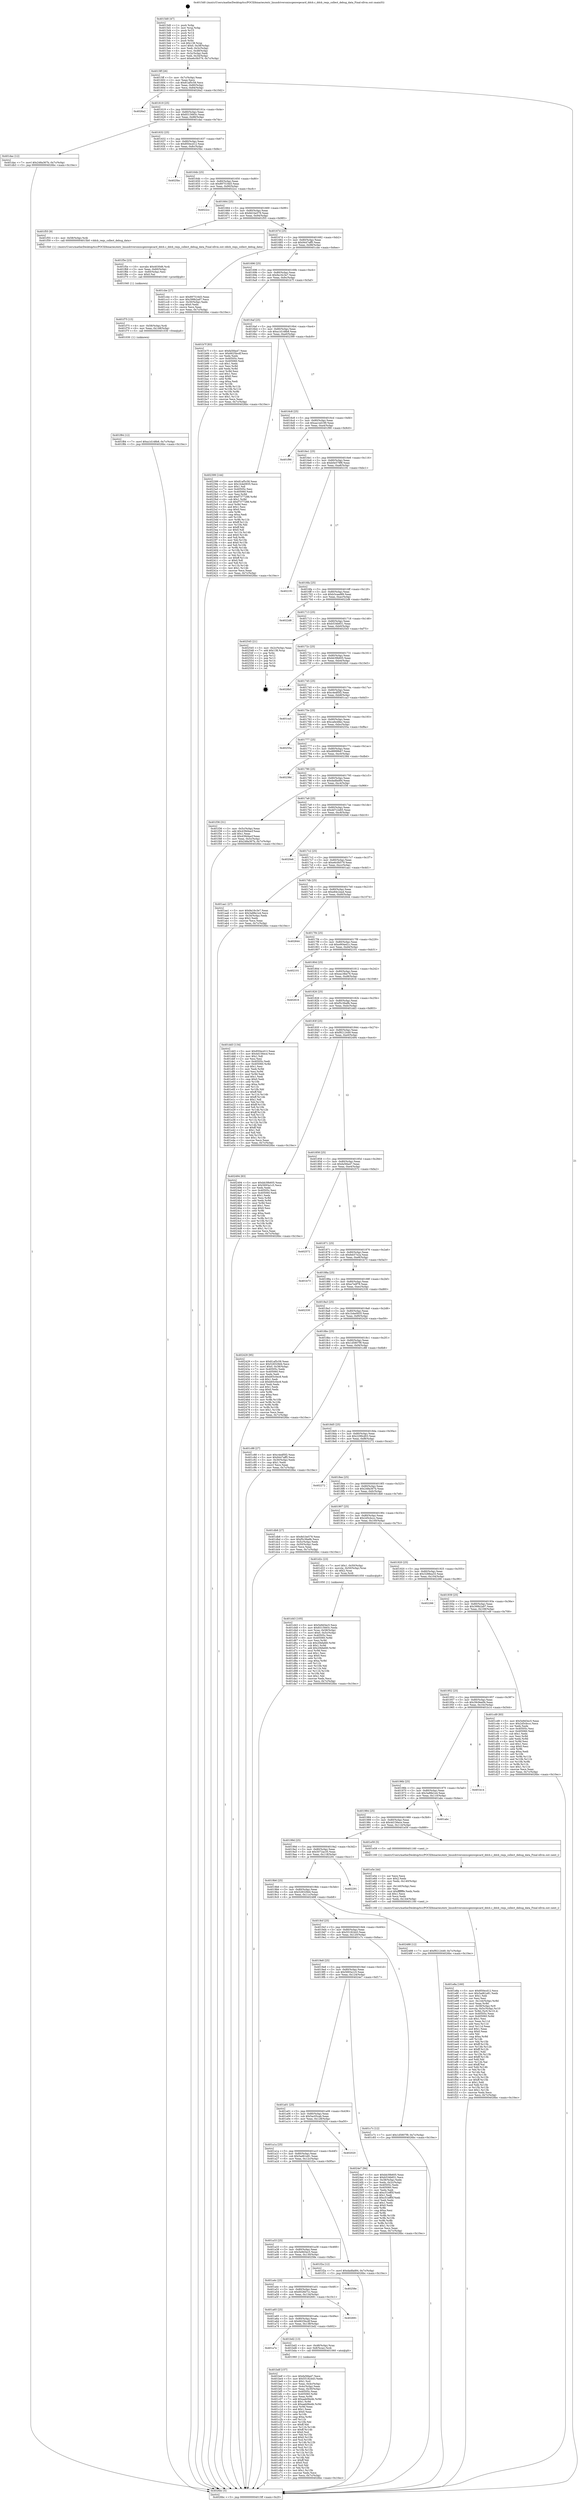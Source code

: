 digraph "0x4015d0" {
  label = "0x4015d0 (/mnt/c/Users/mathe/Desktop/tcc/POCII/binaries/extr_linuxdriversmiscgenwqecard_ddcb.c_ddcb_requ_collect_debug_data_Final-ollvm.out::main(0))"
  labelloc = "t"
  node[shape=record]

  Entry [label="",width=0.3,height=0.3,shape=circle,fillcolor=black,style=filled]
  "0x4015ff" [label="{
     0x4015ff [26]\l
     | [instrs]\l
     &nbsp;&nbsp;0x4015ff \<+3\>: mov -0x7c(%rbp),%eax\l
     &nbsp;&nbsp;0x401602 \<+2\>: mov %eax,%ecx\l
     &nbsp;&nbsp;0x401604 \<+6\>: sub $0x81af5c58,%ecx\l
     &nbsp;&nbsp;0x40160a \<+3\>: mov %eax,-0x80(%rbp)\l
     &nbsp;&nbsp;0x40160d \<+6\>: mov %ecx,-0x84(%rbp)\l
     &nbsp;&nbsp;0x401613 \<+6\>: je 00000000004026a2 \<main+0x10d2\>\l
  }"]
  "0x4026a2" [label="{
     0x4026a2\l
  }", style=dashed]
  "0x401619" [label="{
     0x401619 [25]\l
     | [instrs]\l
     &nbsp;&nbsp;0x401619 \<+5\>: jmp 000000000040161e \<main+0x4e\>\l
     &nbsp;&nbsp;0x40161e \<+3\>: mov -0x80(%rbp),%eax\l
     &nbsp;&nbsp;0x401621 \<+5\>: sub $0x8315665c,%eax\l
     &nbsp;&nbsp;0x401626 \<+6\>: mov %eax,-0x88(%rbp)\l
     &nbsp;&nbsp;0x40162c \<+6\>: je 0000000000401dac \<main+0x7dc\>\l
  }"]
  Exit [label="",width=0.3,height=0.3,shape=circle,fillcolor=black,style=filled,peripheries=2]
  "0x401dac" [label="{
     0x401dac [12]\l
     | [instrs]\l
     &nbsp;&nbsp;0x401dac \<+7\>: movl $0x248a367b,-0x7c(%rbp)\l
     &nbsp;&nbsp;0x401db3 \<+5\>: jmp 00000000004026bc \<main+0x10ec\>\l
  }"]
  "0x401632" [label="{
     0x401632 [25]\l
     | [instrs]\l
     &nbsp;&nbsp;0x401632 \<+5\>: jmp 0000000000401637 \<main+0x67\>\l
     &nbsp;&nbsp;0x401637 \<+3\>: mov -0x80(%rbp),%eax\l
     &nbsp;&nbsp;0x40163a \<+5\>: sub $0x850ecd12,%eax\l
     &nbsp;&nbsp;0x40163f \<+6\>: mov %eax,-0x8c(%rbp)\l
     &nbsp;&nbsp;0x401645 \<+6\>: je 00000000004025bc \<main+0xfec\>\l
  }"]
  "0x401f84" [label="{
     0x401f84 [12]\l
     | [instrs]\l
     &nbsp;&nbsp;0x401f84 \<+7\>: movl $0xa1d148b8,-0x7c(%rbp)\l
     &nbsp;&nbsp;0x401f8b \<+5\>: jmp 00000000004026bc \<main+0x10ec\>\l
  }"]
  "0x4025bc" [label="{
     0x4025bc\l
  }", style=dashed]
  "0x40164b" [label="{
     0x40164b [25]\l
     | [instrs]\l
     &nbsp;&nbsp;0x40164b \<+5\>: jmp 0000000000401650 \<main+0x80\>\l
     &nbsp;&nbsp;0x401650 \<+3\>: mov -0x80(%rbp),%eax\l
     &nbsp;&nbsp;0x401653 \<+5\>: sub $0x897516d3,%eax\l
     &nbsp;&nbsp;0x401658 \<+6\>: mov %eax,-0x90(%rbp)\l
     &nbsp;&nbsp;0x40165e \<+6\>: je 00000000004022cc \<main+0xcfc\>\l
  }"]
  "0x401f75" [label="{
     0x401f75 [15]\l
     | [instrs]\l
     &nbsp;&nbsp;0x401f75 \<+4\>: mov -0x58(%rbp),%rdi\l
     &nbsp;&nbsp;0x401f79 \<+6\>: mov %eax,-0x148(%rbp)\l
     &nbsp;&nbsp;0x401f7f \<+5\>: call 0000000000401030 \<free@plt\>\l
     | [calls]\l
     &nbsp;&nbsp;0x401030 \{1\} (unknown)\l
  }"]
  "0x4022cc" [label="{
     0x4022cc\l
  }", style=dashed]
  "0x401664" [label="{
     0x401664 [25]\l
     | [instrs]\l
     &nbsp;&nbsp;0x401664 \<+5\>: jmp 0000000000401669 \<main+0x99\>\l
     &nbsp;&nbsp;0x401669 \<+3\>: mov -0x80(%rbp),%eax\l
     &nbsp;&nbsp;0x40166c \<+5\>: sub $0x8d1be578,%eax\l
     &nbsp;&nbsp;0x401671 \<+6\>: mov %eax,-0x94(%rbp)\l
     &nbsp;&nbsp;0x401677 \<+6\>: je 0000000000401f55 \<main+0x985\>\l
  }"]
  "0x401f5e" [label="{
     0x401f5e [23]\l
     | [instrs]\l
     &nbsp;&nbsp;0x401f5e \<+10\>: movabs $0x4030d6,%rdi\l
     &nbsp;&nbsp;0x401f68 \<+3\>: mov %eax,-0x60(%rbp)\l
     &nbsp;&nbsp;0x401f6b \<+3\>: mov -0x60(%rbp),%esi\l
     &nbsp;&nbsp;0x401f6e \<+2\>: mov $0x0,%al\l
     &nbsp;&nbsp;0x401f70 \<+5\>: call 0000000000401040 \<printf@plt\>\l
     | [calls]\l
     &nbsp;&nbsp;0x401040 \{1\} (unknown)\l
  }"]
  "0x401f55" [label="{
     0x401f55 [9]\l
     | [instrs]\l
     &nbsp;&nbsp;0x401f55 \<+4\>: mov -0x58(%rbp),%rdi\l
     &nbsp;&nbsp;0x401f59 \<+5\>: call 00000000004015b0 \<ddcb_requ_collect_debug_data\>\l
     | [calls]\l
     &nbsp;&nbsp;0x4015b0 \{1\} (/mnt/c/Users/mathe/Desktop/tcc/POCII/binaries/extr_linuxdriversmiscgenwqecard_ddcb.c_ddcb_requ_collect_debug_data_Final-ollvm.out::ddcb_requ_collect_debug_data)\l
  }"]
  "0x40167d" [label="{
     0x40167d [25]\l
     | [instrs]\l
     &nbsp;&nbsp;0x40167d \<+5\>: jmp 0000000000401682 \<main+0xb2\>\l
     &nbsp;&nbsp;0x401682 \<+3\>: mov -0x80(%rbp),%eax\l
     &nbsp;&nbsp;0x401685 \<+5\>: sub $0x9447aff5,%eax\l
     &nbsp;&nbsp;0x40168a \<+6\>: mov %eax,-0x98(%rbp)\l
     &nbsp;&nbsp;0x401690 \<+6\>: je 0000000000401cbe \<main+0x6ee\>\l
  }"]
  "0x401e8a" [label="{
     0x401e8a [160]\l
     | [instrs]\l
     &nbsp;&nbsp;0x401e8a \<+5\>: mov $0x850ecd12,%ecx\l
     &nbsp;&nbsp;0x401e8f \<+5\>: mov $0x5ad61e81,%edx\l
     &nbsp;&nbsp;0x401e94 \<+3\>: mov $0x1,%dil\l
     &nbsp;&nbsp;0x401e97 \<+2\>: xor %esi,%esi\l
     &nbsp;&nbsp;0x401e99 \<+7\>: mov -0x144(%rbp),%r8d\l
     &nbsp;&nbsp;0x401ea0 \<+4\>: imul %eax,%r8d\l
     &nbsp;&nbsp;0x401ea4 \<+4\>: mov -0x58(%rbp),%r9\l
     &nbsp;&nbsp;0x401ea8 \<+4\>: movslq -0x5c(%rbp),%r10\l
     &nbsp;&nbsp;0x401eac \<+4\>: mov %r8d,(%r9,%r10,4)\l
     &nbsp;&nbsp;0x401eb0 \<+7\>: mov 0x40505c,%eax\l
     &nbsp;&nbsp;0x401eb7 \<+8\>: mov 0x405060,%r8d\l
     &nbsp;&nbsp;0x401ebf \<+3\>: sub $0x1,%esi\l
     &nbsp;&nbsp;0x401ec2 \<+3\>: mov %eax,%r11d\l
     &nbsp;&nbsp;0x401ec5 \<+3\>: add %esi,%r11d\l
     &nbsp;&nbsp;0x401ec8 \<+4\>: imul %r11d,%eax\l
     &nbsp;&nbsp;0x401ecc \<+3\>: and $0x1,%eax\l
     &nbsp;&nbsp;0x401ecf \<+3\>: cmp $0x0,%eax\l
     &nbsp;&nbsp;0x401ed2 \<+3\>: sete %bl\l
     &nbsp;&nbsp;0x401ed5 \<+4\>: cmp $0xa,%r8d\l
     &nbsp;&nbsp;0x401ed9 \<+4\>: setl %r14b\l
     &nbsp;&nbsp;0x401edd \<+3\>: mov %bl,%r15b\l
     &nbsp;&nbsp;0x401ee0 \<+4\>: xor $0xff,%r15b\l
     &nbsp;&nbsp;0x401ee4 \<+3\>: mov %r14b,%r12b\l
     &nbsp;&nbsp;0x401ee7 \<+4\>: xor $0xff,%r12b\l
     &nbsp;&nbsp;0x401eeb \<+4\>: xor $0x1,%dil\l
     &nbsp;&nbsp;0x401eef \<+3\>: mov %r15b,%r13b\l
     &nbsp;&nbsp;0x401ef2 \<+4\>: and $0xff,%r13b\l
     &nbsp;&nbsp;0x401ef6 \<+3\>: and %dil,%bl\l
     &nbsp;&nbsp;0x401ef9 \<+3\>: mov %r12b,%al\l
     &nbsp;&nbsp;0x401efc \<+2\>: and $0xff,%al\l
     &nbsp;&nbsp;0x401efe \<+3\>: and %dil,%r14b\l
     &nbsp;&nbsp;0x401f01 \<+3\>: or %bl,%r13b\l
     &nbsp;&nbsp;0x401f04 \<+3\>: or %r14b,%al\l
     &nbsp;&nbsp;0x401f07 \<+3\>: xor %al,%r13b\l
     &nbsp;&nbsp;0x401f0a \<+3\>: or %r12b,%r15b\l
     &nbsp;&nbsp;0x401f0d \<+4\>: xor $0xff,%r15b\l
     &nbsp;&nbsp;0x401f11 \<+4\>: or $0x1,%dil\l
     &nbsp;&nbsp;0x401f15 \<+3\>: and %dil,%r15b\l
     &nbsp;&nbsp;0x401f18 \<+3\>: or %r15b,%r13b\l
     &nbsp;&nbsp;0x401f1b \<+4\>: test $0x1,%r13b\l
     &nbsp;&nbsp;0x401f1f \<+3\>: cmovne %edx,%ecx\l
     &nbsp;&nbsp;0x401f22 \<+3\>: mov %ecx,-0x7c(%rbp)\l
     &nbsp;&nbsp;0x401f25 \<+5\>: jmp 00000000004026bc \<main+0x10ec\>\l
  }"]
  "0x401cbe" [label="{
     0x401cbe [27]\l
     | [instrs]\l
     &nbsp;&nbsp;0x401cbe \<+5\>: mov $0x897516d3,%eax\l
     &nbsp;&nbsp;0x401cc3 \<+5\>: mov $0x399b2a97,%ecx\l
     &nbsp;&nbsp;0x401cc8 \<+3\>: mov -0x30(%rbp),%edx\l
     &nbsp;&nbsp;0x401ccb \<+3\>: cmp $0x0,%edx\l
     &nbsp;&nbsp;0x401cce \<+3\>: cmove %ecx,%eax\l
     &nbsp;&nbsp;0x401cd1 \<+3\>: mov %eax,-0x7c(%rbp)\l
     &nbsp;&nbsp;0x401cd4 \<+5\>: jmp 00000000004026bc \<main+0x10ec\>\l
  }"]
  "0x401696" [label="{
     0x401696 [25]\l
     | [instrs]\l
     &nbsp;&nbsp;0x401696 \<+5\>: jmp 000000000040169b \<main+0xcb\>\l
     &nbsp;&nbsp;0x40169b \<+3\>: mov -0x80(%rbp),%eax\l
     &nbsp;&nbsp;0x40169e \<+5\>: sub $0x9a16c3e7,%eax\l
     &nbsp;&nbsp;0x4016a3 \<+6\>: mov %eax,-0x9c(%rbp)\l
     &nbsp;&nbsp;0x4016a9 \<+6\>: je 0000000000401b7f \<main+0x5af\>\l
  }"]
  "0x401e5e" [label="{
     0x401e5e [44]\l
     | [instrs]\l
     &nbsp;&nbsp;0x401e5e \<+2\>: xor %ecx,%ecx\l
     &nbsp;&nbsp;0x401e60 \<+5\>: mov $0x2,%edx\l
     &nbsp;&nbsp;0x401e65 \<+6\>: mov %edx,-0x140(%rbp)\l
     &nbsp;&nbsp;0x401e6b \<+1\>: cltd\l
     &nbsp;&nbsp;0x401e6c \<+6\>: mov -0x140(%rbp),%esi\l
     &nbsp;&nbsp;0x401e72 \<+2\>: idiv %esi\l
     &nbsp;&nbsp;0x401e74 \<+6\>: imul $0xfffffffe,%edx,%edx\l
     &nbsp;&nbsp;0x401e7a \<+3\>: sub $0x1,%ecx\l
     &nbsp;&nbsp;0x401e7d \<+2\>: sub %ecx,%edx\l
     &nbsp;&nbsp;0x401e7f \<+6\>: mov %edx,-0x144(%rbp)\l
     &nbsp;&nbsp;0x401e85 \<+5\>: call 0000000000401160 \<next_i\>\l
     | [calls]\l
     &nbsp;&nbsp;0x401160 \{1\} (/mnt/c/Users/mathe/Desktop/tcc/POCII/binaries/extr_linuxdriversmiscgenwqecard_ddcb.c_ddcb_requ_collect_debug_data_Final-ollvm.out::next_i)\l
  }"]
  "0x401b7f" [label="{
     0x401b7f [83]\l
     | [instrs]\l
     &nbsp;&nbsp;0x401b7f \<+5\>: mov $0xfa5fda47,%eax\l
     &nbsp;&nbsp;0x401b84 \<+5\>: mov $0x6625bcdf,%ecx\l
     &nbsp;&nbsp;0x401b89 \<+2\>: xor %edx,%edx\l
     &nbsp;&nbsp;0x401b8b \<+7\>: mov 0x40505c,%esi\l
     &nbsp;&nbsp;0x401b92 \<+7\>: mov 0x405060,%edi\l
     &nbsp;&nbsp;0x401b99 \<+3\>: sub $0x1,%edx\l
     &nbsp;&nbsp;0x401b9c \<+3\>: mov %esi,%r8d\l
     &nbsp;&nbsp;0x401b9f \<+3\>: add %edx,%r8d\l
     &nbsp;&nbsp;0x401ba2 \<+4\>: imul %r8d,%esi\l
     &nbsp;&nbsp;0x401ba6 \<+3\>: and $0x1,%esi\l
     &nbsp;&nbsp;0x401ba9 \<+3\>: cmp $0x0,%esi\l
     &nbsp;&nbsp;0x401bac \<+4\>: sete %r9b\l
     &nbsp;&nbsp;0x401bb0 \<+3\>: cmp $0xa,%edi\l
     &nbsp;&nbsp;0x401bb3 \<+4\>: setl %r10b\l
     &nbsp;&nbsp;0x401bb7 \<+3\>: mov %r9b,%r11b\l
     &nbsp;&nbsp;0x401bba \<+3\>: and %r10b,%r11b\l
     &nbsp;&nbsp;0x401bbd \<+3\>: xor %r10b,%r9b\l
     &nbsp;&nbsp;0x401bc0 \<+3\>: or %r9b,%r11b\l
     &nbsp;&nbsp;0x401bc3 \<+4\>: test $0x1,%r11b\l
     &nbsp;&nbsp;0x401bc7 \<+3\>: cmovne %ecx,%eax\l
     &nbsp;&nbsp;0x401bca \<+3\>: mov %eax,-0x7c(%rbp)\l
     &nbsp;&nbsp;0x401bcd \<+5\>: jmp 00000000004026bc \<main+0x10ec\>\l
  }"]
  "0x4016af" [label="{
     0x4016af [25]\l
     | [instrs]\l
     &nbsp;&nbsp;0x4016af \<+5\>: jmp 00000000004016b4 \<main+0xe4\>\l
     &nbsp;&nbsp;0x4016b4 \<+3\>: mov -0x80(%rbp),%eax\l
     &nbsp;&nbsp;0x4016b7 \<+5\>: sub $0xa1d148b8,%eax\l
     &nbsp;&nbsp;0x4016bc \<+6\>: mov %eax,-0xa0(%rbp)\l
     &nbsp;&nbsp;0x4016c2 \<+6\>: je 0000000000402399 \<main+0xdc9\>\l
  }"]
  "0x401d43" [label="{
     0x401d43 [105]\l
     | [instrs]\l
     &nbsp;&nbsp;0x401d43 \<+5\>: mov $0x5e9d3ec5,%ecx\l
     &nbsp;&nbsp;0x401d48 \<+5\>: mov $0x8315665c,%edx\l
     &nbsp;&nbsp;0x401d4d \<+4\>: mov %rax,-0x58(%rbp)\l
     &nbsp;&nbsp;0x401d51 \<+7\>: movl $0x0,-0x5c(%rbp)\l
     &nbsp;&nbsp;0x401d58 \<+7\>: mov 0x40505c,%esi\l
     &nbsp;&nbsp;0x401d5f \<+8\>: mov 0x405060,%r8d\l
     &nbsp;&nbsp;0x401d67 \<+3\>: mov %esi,%r9d\l
     &nbsp;&nbsp;0x401d6a \<+7\>: sub $0x20bfafd0,%r9d\l
     &nbsp;&nbsp;0x401d71 \<+4\>: sub $0x1,%r9d\l
     &nbsp;&nbsp;0x401d75 \<+7\>: add $0x20bfafd0,%r9d\l
     &nbsp;&nbsp;0x401d7c \<+4\>: imul %r9d,%esi\l
     &nbsp;&nbsp;0x401d80 \<+3\>: and $0x1,%esi\l
     &nbsp;&nbsp;0x401d83 \<+3\>: cmp $0x0,%esi\l
     &nbsp;&nbsp;0x401d86 \<+4\>: sete %r10b\l
     &nbsp;&nbsp;0x401d8a \<+4\>: cmp $0xa,%r8d\l
     &nbsp;&nbsp;0x401d8e \<+4\>: setl %r11b\l
     &nbsp;&nbsp;0x401d92 \<+3\>: mov %r10b,%bl\l
     &nbsp;&nbsp;0x401d95 \<+3\>: and %r11b,%bl\l
     &nbsp;&nbsp;0x401d98 \<+3\>: xor %r11b,%r10b\l
     &nbsp;&nbsp;0x401d9b \<+3\>: or %r10b,%bl\l
     &nbsp;&nbsp;0x401d9e \<+3\>: test $0x1,%bl\l
     &nbsp;&nbsp;0x401da1 \<+3\>: cmovne %edx,%ecx\l
     &nbsp;&nbsp;0x401da4 \<+3\>: mov %ecx,-0x7c(%rbp)\l
     &nbsp;&nbsp;0x401da7 \<+5\>: jmp 00000000004026bc \<main+0x10ec\>\l
  }"]
  "0x402399" [label="{
     0x402399 [144]\l
     | [instrs]\l
     &nbsp;&nbsp;0x402399 \<+5\>: mov $0x81af5c58,%eax\l
     &nbsp;&nbsp;0x40239e \<+5\>: mov $0x1b4e0935,%ecx\l
     &nbsp;&nbsp;0x4023a3 \<+2\>: mov $0x1,%dl\l
     &nbsp;&nbsp;0x4023a5 \<+7\>: mov 0x40505c,%esi\l
     &nbsp;&nbsp;0x4023ac \<+7\>: mov 0x405060,%edi\l
     &nbsp;&nbsp;0x4023b3 \<+3\>: mov %esi,%r8d\l
     &nbsp;&nbsp;0x4023b6 \<+7\>: add $0xf7377288,%r8d\l
     &nbsp;&nbsp;0x4023bd \<+4\>: sub $0x1,%r8d\l
     &nbsp;&nbsp;0x4023c1 \<+7\>: sub $0xf7377288,%r8d\l
     &nbsp;&nbsp;0x4023c8 \<+4\>: imul %r8d,%esi\l
     &nbsp;&nbsp;0x4023cc \<+3\>: and $0x1,%esi\l
     &nbsp;&nbsp;0x4023cf \<+3\>: cmp $0x0,%esi\l
     &nbsp;&nbsp;0x4023d2 \<+4\>: sete %r9b\l
     &nbsp;&nbsp;0x4023d6 \<+3\>: cmp $0xa,%edi\l
     &nbsp;&nbsp;0x4023d9 \<+4\>: setl %r10b\l
     &nbsp;&nbsp;0x4023dd \<+3\>: mov %r9b,%r11b\l
     &nbsp;&nbsp;0x4023e0 \<+4\>: xor $0xff,%r11b\l
     &nbsp;&nbsp;0x4023e4 \<+3\>: mov %r10b,%bl\l
     &nbsp;&nbsp;0x4023e7 \<+3\>: xor $0xff,%bl\l
     &nbsp;&nbsp;0x4023ea \<+3\>: xor $0x0,%dl\l
     &nbsp;&nbsp;0x4023ed \<+3\>: mov %r11b,%r14b\l
     &nbsp;&nbsp;0x4023f0 \<+4\>: and $0x0,%r14b\l
     &nbsp;&nbsp;0x4023f4 \<+3\>: and %dl,%r9b\l
     &nbsp;&nbsp;0x4023f7 \<+3\>: mov %bl,%r15b\l
     &nbsp;&nbsp;0x4023fa \<+4\>: and $0x0,%r15b\l
     &nbsp;&nbsp;0x4023fe \<+3\>: and %dl,%r10b\l
     &nbsp;&nbsp;0x402401 \<+3\>: or %r9b,%r14b\l
     &nbsp;&nbsp;0x402404 \<+3\>: or %r10b,%r15b\l
     &nbsp;&nbsp;0x402407 \<+3\>: xor %r15b,%r14b\l
     &nbsp;&nbsp;0x40240a \<+3\>: or %bl,%r11b\l
     &nbsp;&nbsp;0x40240d \<+4\>: xor $0xff,%r11b\l
     &nbsp;&nbsp;0x402411 \<+3\>: or $0x0,%dl\l
     &nbsp;&nbsp;0x402414 \<+3\>: and %dl,%r11b\l
     &nbsp;&nbsp;0x402417 \<+3\>: or %r11b,%r14b\l
     &nbsp;&nbsp;0x40241a \<+4\>: test $0x1,%r14b\l
     &nbsp;&nbsp;0x40241e \<+3\>: cmovne %ecx,%eax\l
     &nbsp;&nbsp;0x402421 \<+3\>: mov %eax,-0x7c(%rbp)\l
     &nbsp;&nbsp;0x402424 \<+5\>: jmp 00000000004026bc \<main+0x10ec\>\l
  }"]
  "0x4016c8" [label="{
     0x4016c8 [25]\l
     | [instrs]\l
     &nbsp;&nbsp;0x4016c8 \<+5\>: jmp 00000000004016cd \<main+0xfd\>\l
     &nbsp;&nbsp;0x4016cd \<+3\>: mov -0x80(%rbp),%eax\l
     &nbsp;&nbsp;0x4016d0 \<+5\>: sub $0xaa1ed199,%eax\l
     &nbsp;&nbsp;0x4016d5 \<+6\>: mov %eax,-0xa4(%rbp)\l
     &nbsp;&nbsp;0x4016db \<+6\>: je 0000000000401f90 \<main+0x9c0\>\l
  }"]
  "0x401bdf" [label="{
     0x401bdf [157]\l
     | [instrs]\l
     &nbsp;&nbsp;0x401bdf \<+5\>: mov $0xfa5fda47,%ecx\l
     &nbsp;&nbsp;0x401be4 \<+5\>: mov $0x55182443,%edx\l
     &nbsp;&nbsp;0x401be9 \<+3\>: mov $0x1,%sil\l
     &nbsp;&nbsp;0x401bec \<+3\>: mov %eax,-0x4c(%rbp)\l
     &nbsp;&nbsp;0x401bef \<+3\>: mov -0x4c(%rbp),%eax\l
     &nbsp;&nbsp;0x401bf2 \<+3\>: mov %eax,-0x30(%rbp)\l
     &nbsp;&nbsp;0x401bf5 \<+7\>: mov 0x40505c,%eax\l
     &nbsp;&nbsp;0x401bfc \<+8\>: mov 0x405060,%r8d\l
     &nbsp;&nbsp;0x401c04 \<+3\>: mov %eax,%r9d\l
     &nbsp;&nbsp;0x401c07 \<+7\>: add $0xaab06e4b,%r9d\l
     &nbsp;&nbsp;0x401c0e \<+4\>: sub $0x1,%r9d\l
     &nbsp;&nbsp;0x401c12 \<+7\>: sub $0xaab06e4b,%r9d\l
     &nbsp;&nbsp;0x401c19 \<+4\>: imul %r9d,%eax\l
     &nbsp;&nbsp;0x401c1d \<+3\>: and $0x1,%eax\l
     &nbsp;&nbsp;0x401c20 \<+3\>: cmp $0x0,%eax\l
     &nbsp;&nbsp;0x401c23 \<+4\>: sete %r10b\l
     &nbsp;&nbsp;0x401c27 \<+4\>: cmp $0xa,%r8d\l
     &nbsp;&nbsp;0x401c2b \<+4\>: setl %r11b\l
     &nbsp;&nbsp;0x401c2f \<+3\>: mov %r10b,%bl\l
     &nbsp;&nbsp;0x401c32 \<+3\>: xor $0xff,%bl\l
     &nbsp;&nbsp;0x401c35 \<+3\>: mov %r11b,%r14b\l
     &nbsp;&nbsp;0x401c38 \<+4\>: xor $0xff,%r14b\l
     &nbsp;&nbsp;0x401c3c \<+4\>: xor $0x0,%sil\l
     &nbsp;&nbsp;0x401c40 \<+3\>: mov %bl,%r15b\l
     &nbsp;&nbsp;0x401c43 \<+4\>: and $0x0,%r15b\l
     &nbsp;&nbsp;0x401c47 \<+3\>: and %sil,%r10b\l
     &nbsp;&nbsp;0x401c4a \<+3\>: mov %r14b,%r12b\l
     &nbsp;&nbsp;0x401c4d \<+4\>: and $0x0,%r12b\l
     &nbsp;&nbsp;0x401c51 \<+3\>: and %sil,%r11b\l
     &nbsp;&nbsp;0x401c54 \<+3\>: or %r10b,%r15b\l
     &nbsp;&nbsp;0x401c57 \<+3\>: or %r11b,%r12b\l
     &nbsp;&nbsp;0x401c5a \<+3\>: xor %r12b,%r15b\l
     &nbsp;&nbsp;0x401c5d \<+3\>: or %r14b,%bl\l
     &nbsp;&nbsp;0x401c60 \<+3\>: xor $0xff,%bl\l
     &nbsp;&nbsp;0x401c63 \<+4\>: or $0x0,%sil\l
     &nbsp;&nbsp;0x401c67 \<+3\>: and %sil,%bl\l
     &nbsp;&nbsp;0x401c6a \<+3\>: or %bl,%r15b\l
     &nbsp;&nbsp;0x401c6d \<+4\>: test $0x1,%r15b\l
     &nbsp;&nbsp;0x401c71 \<+3\>: cmovne %edx,%ecx\l
     &nbsp;&nbsp;0x401c74 \<+3\>: mov %ecx,-0x7c(%rbp)\l
     &nbsp;&nbsp;0x401c77 \<+5\>: jmp 00000000004026bc \<main+0x10ec\>\l
  }"]
  "0x401f90" [label="{
     0x401f90\l
  }", style=dashed]
  "0x4016e1" [label="{
     0x4016e1 [25]\l
     | [instrs]\l
     &nbsp;&nbsp;0x4016e1 \<+5\>: jmp 00000000004016e6 \<main+0x116\>\l
     &nbsp;&nbsp;0x4016e6 \<+3\>: mov -0x80(%rbp),%eax\l
     &nbsp;&nbsp;0x4016e9 \<+5\>: sub $0xb0e579f8,%eax\l
     &nbsp;&nbsp;0x4016ee \<+6\>: mov %eax,-0xa8(%rbp)\l
     &nbsp;&nbsp;0x4016f4 \<+6\>: je 0000000000402191 \<main+0xbc1\>\l
  }"]
  "0x401a7e" [label="{
     0x401a7e\l
  }", style=dashed]
  "0x402191" [label="{
     0x402191\l
  }", style=dashed]
  "0x4016fa" [label="{
     0x4016fa [25]\l
     | [instrs]\l
     &nbsp;&nbsp;0x4016fa \<+5\>: jmp 00000000004016ff \<main+0x12f\>\l
     &nbsp;&nbsp;0x4016ff \<+3\>: mov -0x80(%rbp),%eax\l
     &nbsp;&nbsp;0x401702 \<+5\>: sub $0xb3caad89,%eax\l
     &nbsp;&nbsp;0x401707 \<+6\>: mov %eax,-0xac(%rbp)\l
     &nbsp;&nbsp;0x40170d \<+6\>: je 00000000004022d8 \<main+0xd08\>\l
  }"]
  "0x401bd2" [label="{
     0x401bd2 [13]\l
     | [instrs]\l
     &nbsp;&nbsp;0x401bd2 \<+4\>: mov -0x48(%rbp),%rax\l
     &nbsp;&nbsp;0x401bd6 \<+4\>: mov 0x8(%rax),%rdi\l
     &nbsp;&nbsp;0x401bda \<+5\>: call 0000000000401060 \<atoi@plt\>\l
     | [calls]\l
     &nbsp;&nbsp;0x401060 \{1\} (unknown)\l
  }"]
  "0x4022d8" [label="{
     0x4022d8\l
  }", style=dashed]
  "0x401713" [label="{
     0x401713 [25]\l
     | [instrs]\l
     &nbsp;&nbsp;0x401713 \<+5\>: jmp 0000000000401718 \<main+0x148\>\l
     &nbsp;&nbsp;0x401718 \<+3\>: mov -0x80(%rbp),%eax\l
     &nbsp;&nbsp;0x40171b \<+5\>: sub $0xb534b651,%eax\l
     &nbsp;&nbsp;0x401720 \<+6\>: mov %eax,-0xb0(%rbp)\l
     &nbsp;&nbsp;0x401726 \<+6\>: je 0000000000402545 \<main+0xf75\>\l
  }"]
  "0x401a65" [label="{
     0x401a65 [25]\l
     | [instrs]\l
     &nbsp;&nbsp;0x401a65 \<+5\>: jmp 0000000000401a6a \<main+0x49a\>\l
     &nbsp;&nbsp;0x401a6a \<+3\>: mov -0x80(%rbp),%eax\l
     &nbsp;&nbsp;0x401a6d \<+5\>: sub $0x6625bcdf,%eax\l
     &nbsp;&nbsp;0x401a72 \<+6\>: mov %eax,-0x138(%rbp)\l
     &nbsp;&nbsp;0x401a78 \<+6\>: je 0000000000401bd2 \<main+0x602\>\l
  }"]
  "0x402545" [label="{
     0x402545 [21]\l
     | [instrs]\l
     &nbsp;&nbsp;0x402545 \<+3\>: mov -0x2c(%rbp),%eax\l
     &nbsp;&nbsp;0x402548 \<+7\>: add $0x138,%rsp\l
     &nbsp;&nbsp;0x40254f \<+1\>: pop %rbx\l
     &nbsp;&nbsp;0x402550 \<+2\>: pop %r12\l
     &nbsp;&nbsp;0x402552 \<+2\>: pop %r13\l
     &nbsp;&nbsp;0x402554 \<+2\>: pop %r14\l
     &nbsp;&nbsp;0x402556 \<+2\>: pop %r15\l
     &nbsp;&nbsp;0x402558 \<+1\>: pop %rbp\l
     &nbsp;&nbsp;0x402559 \<+1\>: ret\l
  }"]
  "0x40172c" [label="{
     0x40172c [25]\l
     | [instrs]\l
     &nbsp;&nbsp;0x40172c \<+5\>: jmp 0000000000401731 \<main+0x161\>\l
     &nbsp;&nbsp;0x401731 \<+3\>: mov -0x80(%rbp),%eax\l
     &nbsp;&nbsp;0x401734 \<+5\>: sub $0xbb39b605,%eax\l
     &nbsp;&nbsp;0x401739 \<+6\>: mov %eax,-0xb4(%rbp)\l
     &nbsp;&nbsp;0x40173f \<+6\>: je 00000000004026b5 \<main+0x10e5\>\l
  }"]
  "0x402691" [label="{
     0x402691\l
  }", style=dashed]
  "0x4026b5" [label="{
     0x4026b5\l
  }", style=dashed]
  "0x401745" [label="{
     0x401745 [25]\l
     | [instrs]\l
     &nbsp;&nbsp;0x401745 \<+5\>: jmp 000000000040174a \<main+0x17a\>\l
     &nbsp;&nbsp;0x40174a \<+3\>: mov -0x80(%rbp),%eax\l
     &nbsp;&nbsp;0x40174d \<+5\>: sub $0xc4edf5f2,%eax\l
     &nbsp;&nbsp;0x401752 \<+6\>: mov %eax,-0xb8(%rbp)\l
     &nbsp;&nbsp;0x401758 \<+6\>: je 0000000000401ca3 \<main+0x6d3\>\l
  }"]
  "0x401a4c" [label="{
     0x401a4c [25]\l
     | [instrs]\l
     &nbsp;&nbsp;0x401a4c \<+5\>: jmp 0000000000401a51 \<main+0x481\>\l
     &nbsp;&nbsp;0x401a51 \<+3\>: mov -0x80(%rbp),%eax\l
     &nbsp;&nbsp;0x401a54 \<+5\>: sub $0x6028d7cc,%eax\l
     &nbsp;&nbsp;0x401a59 \<+6\>: mov %eax,-0x134(%rbp)\l
     &nbsp;&nbsp;0x401a5f \<+6\>: je 0000000000402691 \<main+0x10c1\>\l
  }"]
  "0x401ca3" [label="{
     0x401ca3\l
  }", style=dashed]
  "0x40175e" [label="{
     0x40175e [25]\l
     | [instrs]\l
     &nbsp;&nbsp;0x40175e \<+5\>: jmp 0000000000401763 \<main+0x193\>\l
     &nbsp;&nbsp;0x401763 \<+3\>: mov -0x80(%rbp),%eax\l
     &nbsp;&nbsp;0x401766 \<+5\>: sub $0xca6e48ec,%eax\l
     &nbsp;&nbsp;0x40176b \<+6\>: mov %eax,-0xbc(%rbp)\l
     &nbsp;&nbsp;0x401771 \<+6\>: je 000000000040255a \<main+0xf8a\>\l
  }"]
  "0x40258e" [label="{
     0x40258e\l
  }", style=dashed]
  "0x40255a" [label="{
     0x40255a\l
  }", style=dashed]
  "0x401777" [label="{
     0x401777 [25]\l
     | [instrs]\l
     &nbsp;&nbsp;0x401777 \<+5\>: jmp 000000000040177c \<main+0x1ac\>\l
     &nbsp;&nbsp;0x40177c \<+3\>: mov -0x80(%rbp),%eax\l
     &nbsp;&nbsp;0x40177f \<+5\>: sub $0xd8999b67,%eax\l
     &nbsp;&nbsp;0x401784 \<+6\>: mov %eax,-0xc0(%rbp)\l
     &nbsp;&nbsp;0x40178a \<+6\>: je 000000000040238d \<main+0xdbd\>\l
  }"]
  "0x401a33" [label="{
     0x401a33 [25]\l
     | [instrs]\l
     &nbsp;&nbsp;0x401a33 \<+5\>: jmp 0000000000401a38 \<main+0x468\>\l
     &nbsp;&nbsp;0x401a38 \<+3\>: mov -0x80(%rbp),%eax\l
     &nbsp;&nbsp;0x401a3b \<+5\>: sub $0x5e9d3ec5,%eax\l
     &nbsp;&nbsp;0x401a40 \<+6\>: mov %eax,-0x130(%rbp)\l
     &nbsp;&nbsp;0x401a46 \<+6\>: je 000000000040258e \<main+0xfbe\>\l
  }"]
  "0x40238d" [label="{
     0x40238d\l
  }", style=dashed]
  "0x401790" [label="{
     0x401790 [25]\l
     | [instrs]\l
     &nbsp;&nbsp;0x401790 \<+5\>: jmp 0000000000401795 \<main+0x1c5\>\l
     &nbsp;&nbsp;0x401795 \<+3\>: mov -0x80(%rbp),%eax\l
     &nbsp;&nbsp;0x401798 \<+5\>: sub $0xdadfad84,%eax\l
     &nbsp;&nbsp;0x40179d \<+6\>: mov %eax,-0xc4(%rbp)\l
     &nbsp;&nbsp;0x4017a3 \<+6\>: je 0000000000401f36 \<main+0x966\>\l
  }"]
  "0x401f2a" [label="{
     0x401f2a [12]\l
     | [instrs]\l
     &nbsp;&nbsp;0x401f2a \<+7\>: movl $0xdadfad84,-0x7c(%rbp)\l
     &nbsp;&nbsp;0x401f31 \<+5\>: jmp 00000000004026bc \<main+0x10ec\>\l
  }"]
  "0x401f36" [label="{
     0x401f36 [31]\l
     | [instrs]\l
     &nbsp;&nbsp;0x401f36 \<+3\>: mov -0x5c(%rbp),%eax\l
     &nbsp;&nbsp;0x401f39 \<+5\>: add $0x439d4acf,%eax\l
     &nbsp;&nbsp;0x401f3e \<+3\>: add $0x1,%eax\l
     &nbsp;&nbsp;0x401f41 \<+5\>: sub $0x439d4acf,%eax\l
     &nbsp;&nbsp;0x401f46 \<+3\>: mov %eax,-0x5c(%rbp)\l
     &nbsp;&nbsp;0x401f49 \<+7\>: movl $0x248a367b,-0x7c(%rbp)\l
     &nbsp;&nbsp;0x401f50 \<+5\>: jmp 00000000004026bc \<main+0x10ec\>\l
  }"]
  "0x4017a9" [label="{
     0x4017a9 [25]\l
     | [instrs]\l
     &nbsp;&nbsp;0x4017a9 \<+5\>: jmp 00000000004017ae \<main+0x1de\>\l
     &nbsp;&nbsp;0x4017ae \<+3\>: mov -0x80(%rbp),%eax\l
     &nbsp;&nbsp;0x4017b1 \<+5\>: sub $0xdd7c2e65,%eax\l
     &nbsp;&nbsp;0x4017b6 \<+6\>: mov %eax,-0xc8(%rbp)\l
     &nbsp;&nbsp;0x4017bc \<+6\>: je 00000000004020e6 \<main+0xb16\>\l
  }"]
  "0x401a1a" [label="{
     0x401a1a [25]\l
     | [instrs]\l
     &nbsp;&nbsp;0x401a1a \<+5\>: jmp 0000000000401a1f \<main+0x44f\>\l
     &nbsp;&nbsp;0x401a1f \<+3\>: mov -0x80(%rbp),%eax\l
     &nbsp;&nbsp;0x401a22 \<+5\>: sub $0x5ad61e81,%eax\l
     &nbsp;&nbsp;0x401a27 \<+6\>: mov %eax,-0x12c(%rbp)\l
     &nbsp;&nbsp;0x401a2d \<+6\>: je 0000000000401f2a \<main+0x95a\>\l
  }"]
  "0x4020e6" [label="{
     0x4020e6\l
  }", style=dashed]
  "0x4017c2" [label="{
     0x4017c2 [25]\l
     | [instrs]\l
     &nbsp;&nbsp;0x4017c2 \<+5\>: jmp 00000000004017c7 \<main+0x1f7\>\l
     &nbsp;&nbsp;0x4017c7 \<+3\>: mov -0x80(%rbp),%eax\l
     &nbsp;&nbsp;0x4017ca \<+5\>: sub $0xe6c0b579,%eax\l
     &nbsp;&nbsp;0x4017cf \<+6\>: mov %eax,-0xcc(%rbp)\l
     &nbsp;&nbsp;0x4017d5 \<+6\>: je 0000000000401aa1 \<main+0x4d1\>\l
  }"]
  "0x402020" [label="{
     0x402020\l
  }", style=dashed]
  "0x401aa1" [label="{
     0x401aa1 [27]\l
     | [instrs]\l
     &nbsp;&nbsp;0x401aa1 \<+5\>: mov $0x9a16c3e7,%eax\l
     &nbsp;&nbsp;0x401aa6 \<+5\>: mov $0x3a88e1e4,%ecx\l
     &nbsp;&nbsp;0x401aab \<+3\>: mov -0x34(%rbp),%edx\l
     &nbsp;&nbsp;0x401aae \<+3\>: cmp $0x2,%edx\l
     &nbsp;&nbsp;0x401ab1 \<+3\>: cmovne %ecx,%eax\l
     &nbsp;&nbsp;0x401ab4 \<+3\>: mov %eax,-0x7c(%rbp)\l
     &nbsp;&nbsp;0x401ab7 \<+5\>: jmp 00000000004026bc \<main+0x10ec\>\l
  }"]
  "0x4017db" [label="{
     0x4017db [25]\l
     | [instrs]\l
     &nbsp;&nbsp;0x4017db \<+5\>: jmp 00000000004017e0 \<main+0x210\>\l
     &nbsp;&nbsp;0x4017e0 \<+3\>: mov -0x80(%rbp),%eax\l
     &nbsp;&nbsp;0x4017e3 \<+5\>: sub $0xe84c2ea4,%eax\l
     &nbsp;&nbsp;0x4017e8 \<+6\>: mov %eax,-0xd0(%rbp)\l
     &nbsp;&nbsp;0x4017ee \<+6\>: je 0000000000402644 \<main+0x1074\>\l
  }"]
  "0x4026bc" [label="{
     0x4026bc [5]\l
     | [instrs]\l
     &nbsp;&nbsp;0x4026bc \<+5\>: jmp 00000000004015ff \<main+0x2f\>\l
  }"]
  "0x4015d0" [label="{
     0x4015d0 [47]\l
     | [instrs]\l
     &nbsp;&nbsp;0x4015d0 \<+1\>: push %rbp\l
     &nbsp;&nbsp;0x4015d1 \<+3\>: mov %rsp,%rbp\l
     &nbsp;&nbsp;0x4015d4 \<+2\>: push %r15\l
     &nbsp;&nbsp;0x4015d6 \<+2\>: push %r14\l
     &nbsp;&nbsp;0x4015d8 \<+2\>: push %r13\l
     &nbsp;&nbsp;0x4015da \<+2\>: push %r12\l
     &nbsp;&nbsp;0x4015dc \<+1\>: push %rbx\l
     &nbsp;&nbsp;0x4015dd \<+7\>: sub $0x138,%rsp\l
     &nbsp;&nbsp;0x4015e4 \<+7\>: movl $0x0,-0x38(%rbp)\l
     &nbsp;&nbsp;0x4015eb \<+3\>: mov %edi,-0x3c(%rbp)\l
     &nbsp;&nbsp;0x4015ee \<+4\>: mov %rsi,-0x48(%rbp)\l
     &nbsp;&nbsp;0x4015f2 \<+3\>: mov -0x3c(%rbp),%edi\l
     &nbsp;&nbsp;0x4015f5 \<+3\>: mov %edi,-0x34(%rbp)\l
     &nbsp;&nbsp;0x4015f8 \<+7\>: movl $0xe6c0b579,-0x7c(%rbp)\l
  }"]
  "0x401a01" [label="{
     0x401a01 [25]\l
     | [instrs]\l
     &nbsp;&nbsp;0x401a01 \<+5\>: jmp 0000000000401a06 \<main+0x436\>\l
     &nbsp;&nbsp;0x401a06 \<+3\>: mov -0x80(%rbp),%eax\l
     &nbsp;&nbsp;0x401a09 \<+5\>: sub $0x5ac05cab,%eax\l
     &nbsp;&nbsp;0x401a0e \<+6\>: mov %eax,-0x128(%rbp)\l
     &nbsp;&nbsp;0x401a14 \<+6\>: je 0000000000402020 \<main+0xa50\>\l
  }"]
  "0x402644" [label="{
     0x402644\l
  }", style=dashed]
  "0x4017f4" [label="{
     0x4017f4 [25]\l
     | [instrs]\l
     &nbsp;&nbsp;0x4017f4 \<+5\>: jmp 00000000004017f9 \<main+0x229\>\l
     &nbsp;&nbsp;0x4017f9 \<+3\>: mov -0x80(%rbp),%eax\l
     &nbsp;&nbsp;0x4017fc \<+5\>: sub $0xe904ed1c,%eax\l
     &nbsp;&nbsp;0x401801 \<+6\>: mov %eax,-0xd4(%rbp)\l
     &nbsp;&nbsp;0x401807 \<+6\>: je 0000000000402101 \<main+0xb31\>\l
  }"]
  "0x4024e7" [label="{
     0x4024e7 [94]\l
     | [instrs]\l
     &nbsp;&nbsp;0x4024e7 \<+5\>: mov $0xbb39b605,%eax\l
     &nbsp;&nbsp;0x4024ec \<+5\>: mov $0xb534b651,%ecx\l
     &nbsp;&nbsp;0x4024f1 \<+3\>: mov -0x38(%rbp),%edx\l
     &nbsp;&nbsp;0x4024f4 \<+3\>: mov %edx,-0x2c(%rbp)\l
     &nbsp;&nbsp;0x4024f7 \<+7\>: mov 0x40505c,%edx\l
     &nbsp;&nbsp;0x4024fe \<+7\>: mov 0x405060,%esi\l
     &nbsp;&nbsp;0x402505 \<+2\>: mov %edx,%edi\l
     &nbsp;&nbsp;0x402507 \<+6\>: add $0xc51eff5f,%edi\l
     &nbsp;&nbsp;0x40250d \<+3\>: sub $0x1,%edi\l
     &nbsp;&nbsp;0x402510 \<+6\>: sub $0xc51eff5f,%edi\l
     &nbsp;&nbsp;0x402516 \<+3\>: imul %edi,%edx\l
     &nbsp;&nbsp;0x402519 \<+3\>: and $0x1,%edx\l
     &nbsp;&nbsp;0x40251c \<+3\>: cmp $0x0,%edx\l
     &nbsp;&nbsp;0x40251f \<+4\>: sete %r8b\l
     &nbsp;&nbsp;0x402523 \<+3\>: cmp $0xa,%esi\l
     &nbsp;&nbsp;0x402526 \<+4\>: setl %r9b\l
     &nbsp;&nbsp;0x40252a \<+3\>: mov %r8b,%r10b\l
     &nbsp;&nbsp;0x40252d \<+3\>: and %r9b,%r10b\l
     &nbsp;&nbsp;0x402530 \<+3\>: xor %r9b,%r8b\l
     &nbsp;&nbsp;0x402533 \<+3\>: or %r8b,%r10b\l
     &nbsp;&nbsp;0x402536 \<+4\>: test $0x1,%r10b\l
     &nbsp;&nbsp;0x40253a \<+3\>: cmovne %ecx,%eax\l
     &nbsp;&nbsp;0x40253d \<+3\>: mov %eax,-0x7c(%rbp)\l
     &nbsp;&nbsp;0x402540 \<+5\>: jmp 00000000004026bc \<main+0x10ec\>\l
  }"]
  "0x402101" [label="{
     0x402101\l
  }", style=dashed]
  "0x40180d" [label="{
     0x40180d [25]\l
     | [instrs]\l
     &nbsp;&nbsp;0x40180d \<+5\>: jmp 0000000000401812 \<main+0x242\>\l
     &nbsp;&nbsp;0x401812 \<+3\>: mov -0x80(%rbp),%eax\l
     &nbsp;&nbsp;0x401815 \<+5\>: sub $0xea18be76,%eax\l
     &nbsp;&nbsp;0x40181a \<+6\>: mov %eax,-0xd8(%rbp)\l
     &nbsp;&nbsp;0x401820 \<+6\>: je 0000000000402616 \<main+0x1046\>\l
  }"]
  "0x4019e8" [label="{
     0x4019e8 [25]\l
     | [instrs]\l
     &nbsp;&nbsp;0x4019e8 \<+5\>: jmp 00000000004019ed \<main+0x41d\>\l
     &nbsp;&nbsp;0x4019ed \<+3\>: mov -0x80(%rbp),%eax\l
     &nbsp;&nbsp;0x4019f0 \<+5\>: sub $0x5693a1c5,%eax\l
     &nbsp;&nbsp;0x4019f5 \<+6\>: mov %eax,-0x124(%rbp)\l
     &nbsp;&nbsp;0x4019fb \<+6\>: je 00000000004024e7 \<main+0xf17\>\l
  }"]
  "0x402616" [label="{
     0x402616\l
  }", style=dashed]
  "0x401826" [label="{
     0x401826 [25]\l
     | [instrs]\l
     &nbsp;&nbsp;0x401826 \<+5\>: jmp 000000000040182b \<main+0x25b\>\l
     &nbsp;&nbsp;0x40182b \<+3\>: mov -0x80(%rbp),%eax\l
     &nbsp;&nbsp;0x40182e \<+5\>: sub $0xf5c36a9b,%eax\l
     &nbsp;&nbsp;0x401833 \<+6\>: mov %eax,-0xdc(%rbp)\l
     &nbsp;&nbsp;0x401839 \<+6\>: je 0000000000401dd3 \<main+0x803\>\l
  }"]
  "0x401c7c" [label="{
     0x401c7c [12]\l
     | [instrs]\l
     &nbsp;&nbsp;0x401c7c \<+7\>: movl $0x1d5807f9,-0x7c(%rbp)\l
     &nbsp;&nbsp;0x401c83 \<+5\>: jmp 00000000004026bc \<main+0x10ec\>\l
  }"]
  "0x401dd3" [label="{
     0x401dd3 [134]\l
     | [instrs]\l
     &nbsp;&nbsp;0x401dd3 \<+5\>: mov $0x850ecd12,%eax\l
     &nbsp;&nbsp;0x401dd8 \<+5\>: mov $0x4d156ece,%ecx\l
     &nbsp;&nbsp;0x401ddd \<+2\>: mov $0x1,%dl\l
     &nbsp;&nbsp;0x401ddf \<+2\>: xor %esi,%esi\l
     &nbsp;&nbsp;0x401de1 \<+7\>: mov 0x40505c,%edi\l
     &nbsp;&nbsp;0x401de8 \<+8\>: mov 0x405060,%r8d\l
     &nbsp;&nbsp;0x401df0 \<+3\>: sub $0x1,%esi\l
     &nbsp;&nbsp;0x401df3 \<+3\>: mov %edi,%r9d\l
     &nbsp;&nbsp;0x401df6 \<+3\>: add %esi,%r9d\l
     &nbsp;&nbsp;0x401df9 \<+4\>: imul %r9d,%edi\l
     &nbsp;&nbsp;0x401dfd \<+3\>: and $0x1,%edi\l
     &nbsp;&nbsp;0x401e00 \<+3\>: cmp $0x0,%edi\l
     &nbsp;&nbsp;0x401e03 \<+4\>: sete %r10b\l
     &nbsp;&nbsp;0x401e07 \<+4\>: cmp $0xa,%r8d\l
     &nbsp;&nbsp;0x401e0b \<+4\>: setl %r11b\l
     &nbsp;&nbsp;0x401e0f \<+3\>: mov %r10b,%bl\l
     &nbsp;&nbsp;0x401e12 \<+3\>: xor $0xff,%bl\l
     &nbsp;&nbsp;0x401e15 \<+3\>: mov %r11b,%r14b\l
     &nbsp;&nbsp;0x401e18 \<+4\>: xor $0xff,%r14b\l
     &nbsp;&nbsp;0x401e1c \<+3\>: xor $0x1,%dl\l
     &nbsp;&nbsp;0x401e1f \<+3\>: mov %bl,%r15b\l
     &nbsp;&nbsp;0x401e22 \<+4\>: and $0xff,%r15b\l
     &nbsp;&nbsp;0x401e26 \<+3\>: and %dl,%r10b\l
     &nbsp;&nbsp;0x401e29 \<+3\>: mov %r14b,%r12b\l
     &nbsp;&nbsp;0x401e2c \<+4\>: and $0xff,%r12b\l
     &nbsp;&nbsp;0x401e30 \<+3\>: and %dl,%r11b\l
     &nbsp;&nbsp;0x401e33 \<+3\>: or %r10b,%r15b\l
     &nbsp;&nbsp;0x401e36 \<+3\>: or %r11b,%r12b\l
     &nbsp;&nbsp;0x401e39 \<+3\>: xor %r12b,%r15b\l
     &nbsp;&nbsp;0x401e3c \<+3\>: or %r14b,%bl\l
     &nbsp;&nbsp;0x401e3f \<+3\>: xor $0xff,%bl\l
     &nbsp;&nbsp;0x401e42 \<+3\>: or $0x1,%dl\l
     &nbsp;&nbsp;0x401e45 \<+2\>: and %dl,%bl\l
     &nbsp;&nbsp;0x401e47 \<+3\>: or %bl,%r15b\l
     &nbsp;&nbsp;0x401e4a \<+4\>: test $0x1,%r15b\l
     &nbsp;&nbsp;0x401e4e \<+3\>: cmovne %ecx,%eax\l
     &nbsp;&nbsp;0x401e51 \<+3\>: mov %eax,-0x7c(%rbp)\l
     &nbsp;&nbsp;0x401e54 \<+5\>: jmp 00000000004026bc \<main+0x10ec\>\l
  }"]
  "0x40183f" [label="{
     0x40183f [25]\l
     | [instrs]\l
     &nbsp;&nbsp;0x40183f \<+5\>: jmp 0000000000401844 \<main+0x274\>\l
     &nbsp;&nbsp;0x401844 \<+3\>: mov -0x80(%rbp),%eax\l
     &nbsp;&nbsp;0x401847 \<+5\>: sub $0xf9212449,%eax\l
     &nbsp;&nbsp;0x40184c \<+6\>: mov %eax,-0xe0(%rbp)\l
     &nbsp;&nbsp;0x401852 \<+6\>: je 0000000000402494 \<main+0xec4\>\l
  }"]
  "0x4019cf" [label="{
     0x4019cf [25]\l
     | [instrs]\l
     &nbsp;&nbsp;0x4019cf \<+5\>: jmp 00000000004019d4 \<main+0x404\>\l
     &nbsp;&nbsp;0x4019d4 \<+3\>: mov -0x80(%rbp),%eax\l
     &nbsp;&nbsp;0x4019d7 \<+5\>: sub $0x55182443,%eax\l
     &nbsp;&nbsp;0x4019dc \<+6\>: mov %eax,-0x120(%rbp)\l
     &nbsp;&nbsp;0x4019e2 \<+6\>: je 0000000000401c7c \<main+0x6ac\>\l
  }"]
  "0x402494" [label="{
     0x402494 [83]\l
     | [instrs]\l
     &nbsp;&nbsp;0x402494 \<+5\>: mov $0xbb39b605,%eax\l
     &nbsp;&nbsp;0x402499 \<+5\>: mov $0x5693a1c5,%ecx\l
     &nbsp;&nbsp;0x40249e \<+2\>: xor %edx,%edx\l
     &nbsp;&nbsp;0x4024a0 \<+7\>: mov 0x40505c,%esi\l
     &nbsp;&nbsp;0x4024a7 \<+7\>: mov 0x405060,%edi\l
     &nbsp;&nbsp;0x4024ae \<+3\>: sub $0x1,%edx\l
     &nbsp;&nbsp;0x4024b1 \<+3\>: mov %esi,%r8d\l
     &nbsp;&nbsp;0x4024b4 \<+3\>: add %edx,%r8d\l
     &nbsp;&nbsp;0x4024b7 \<+4\>: imul %r8d,%esi\l
     &nbsp;&nbsp;0x4024bb \<+3\>: and $0x1,%esi\l
     &nbsp;&nbsp;0x4024be \<+3\>: cmp $0x0,%esi\l
     &nbsp;&nbsp;0x4024c1 \<+4\>: sete %r9b\l
     &nbsp;&nbsp;0x4024c5 \<+3\>: cmp $0xa,%edi\l
     &nbsp;&nbsp;0x4024c8 \<+4\>: setl %r10b\l
     &nbsp;&nbsp;0x4024cc \<+3\>: mov %r9b,%r11b\l
     &nbsp;&nbsp;0x4024cf \<+3\>: and %r10b,%r11b\l
     &nbsp;&nbsp;0x4024d2 \<+3\>: xor %r10b,%r9b\l
     &nbsp;&nbsp;0x4024d5 \<+3\>: or %r9b,%r11b\l
     &nbsp;&nbsp;0x4024d8 \<+4\>: test $0x1,%r11b\l
     &nbsp;&nbsp;0x4024dc \<+3\>: cmovne %ecx,%eax\l
     &nbsp;&nbsp;0x4024df \<+3\>: mov %eax,-0x7c(%rbp)\l
     &nbsp;&nbsp;0x4024e2 \<+5\>: jmp 00000000004026bc \<main+0x10ec\>\l
  }"]
  "0x401858" [label="{
     0x401858 [25]\l
     | [instrs]\l
     &nbsp;&nbsp;0x401858 \<+5\>: jmp 000000000040185d \<main+0x28d\>\l
     &nbsp;&nbsp;0x40185d \<+3\>: mov -0x80(%rbp),%eax\l
     &nbsp;&nbsp;0x401860 \<+5\>: sub $0xfa5fda47,%eax\l
     &nbsp;&nbsp;0x401865 \<+6\>: mov %eax,-0xe4(%rbp)\l
     &nbsp;&nbsp;0x40186b \<+6\>: je 0000000000402572 \<main+0xfa2\>\l
  }"]
  "0x402488" [label="{
     0x402488 [12]\l
     | [instrs]\l
     &nbsp;&nbsp;0x402488 \<+7\>: movl $0xf9212449,-0x7c(%rbp)\l
     &nbsp;&nbsp;0x40248f \<+5\>: jmp 00000000004026bc \<main+0x10ec\>\l
  }"]
  "0x402572" [label="{
     0x402572\l
  }", style=dashed]
  "0x401871" [label="{
     0x401871 [25]\l
     | [instrs]\l
     &nbsp;&nbsp;0x401871 \<+5\>: jmp 0000000000401876 \<main+0x2a6\>\l
     &nbsp;&nbsp;0x401876 \<+3\>: mov -0x80(%rbp),%eax\l
     &nbsp;&nbsp;0x401879 \<+5\>: sub $0xfeb57e2a,%eax\l
     &nbsp;&nbsp;0x40187e \<+6\>: mov %eax,-0xe8(%rbp)\l
     &nbsp;&nbsp;0x401884 \<+6\>: je 0000000000401b73 \<main+0x5a3\>\l
  }"]
  "0x4019b6" [label="{
     0x4019b6 [25]\l
     | [instrs]\l
     &nbsp;&nbsp;0x4019b6 \<+5\>: jmp 00000000004019bb \<main+0x3eb\>\l
     &nbsp;&nbsp;0x4019bb \<+3\>: mov -0x80(%rbp),%eax\l
     &nbsp;&nbsp;0x4019be \<+5\>: sub $0x528329d4,%eax\l
     &nbsp;&nbsp;0x4019c3 \<+6\>: mov %eax,-0x11c(%rbp)\l
     &nbsp;&nbsp;0x4019c9 \<+6\>: je 0000000000402488 \<main+0xeb8\>\l
  }"]
  "0x401b73" [label="{
     0x401b73\l
  }", style=dashed]
  "0x40188a" [label="{
     0x40188a [25]\l
     | [instrs]\l
     &nbsp;&nbsp;0x40188a \<+5\>: jmp 000000000040188f \<main+0x2bf\>\l
     &nbsp;&nbsp;0x40188f \<+3\>: mov -0x80(%rbp),%eax\l
     &nbsp;&nbsp;0x401892 \<+5\>: sub $0xe7edf78,%eax\l
     &nbsp;&nbsp;0x401897 \<+6\>: mov %eax,-0xec(%rbp)\l
     &nbsp;&nbsp;0x40189d \<+6\>: je 0000000000402330 \<main+0xd60\>\l
  }"]
  "0x402291" [label="{
     0x402291\l
  }", style=dashed]
  "0x402330" [label="{
     0x402330\l
  }", style=dashed]
  "0x4018a3" [label="{
     0x4018a3 [25]\l
     | [instrs]\l
     &nbsp;&nbsp;0x4018a3 \<+5\>: jmp 00000000004018a8 \<main+0x2d8\>\l
     &nbsp;&nbsp;0x4018a8 \<+3\>: mov -0x80(%rbp),%eax\l
     &nbsp;&nbsp;0x4018ab \<+5\>: sub $0x1b4e0935,%eax\l
     &nbsp;&nbsp;0x4018b0 \<+6\>: mov %eax,-0xf0(%rbp)\l
     &nbsp;&nbsp;0x4018b6 \<+6\>: je 0000000000402429 \<main+0xe59\>\l
  }"]
  "0x40199d" [label="{
     0x40199d [25]\l
     | [instrs]\l
     &nbsp;&nbsp;0x40199d \<+5\>: jmp 00000000004019a2 \<main+0x3d2\>\l
     &nbsp;&nbsp;0x4019a2 \<+3\>: mov -0x80(%rbp),%eax\l
     &nbsp;&nbsp;0x4019a5 \<+5\>: sub $0x5072ac35,%eax\l
     &nbsp;&nbsp;0x4019aa \<+6\>: mov %eax,-0x118(%rbp)\l
     &nbsp;&nbsp;0x4019b0 \<+6\>: je 0000000000402291 \<main+0xcc1\>\l
  }"]
  "0x402429" [label="{
     0x402429 [95]\l
     | [instrs]\l
     &nbsp;&nbsp;0x402429 \<+5\>: mov $0x81af5c58,%eax\l
     &nbsp;&nbsp;0x40242e \<+5\>: mov $0x528329d4,%ecx\l
     &nbsp;&nbsp;0x402433 \<+7\>: movl $0x0,-0x38(%rbp)\l
     &nbsp;&nbsp;0x40243a \<+7\>: mov 0x40505c,%edx\l
     &nbsp;&nbsp;0x402441 \<+7\>: mov 0x405060,%esi\l
     &nbsp;&nbsp;0x402448 \<+2\>: mov %edx,%edi\l
     &nbsp;&nbsp;0x40244a \<+6\>: add $0xb65c0ec8,%edi\l
     &nbsp;&nbsp;0x402450 \<+3\>: sub $0x1,%edi\l
     &nbsp;&nbsp;0x402453 \<+6\>: sub $0xb65c0ec8,%edi\l
     &nbsp;&nbsp;0x402459 \<+3\>: imul %edi,%edx\l
     &nbsp;&nbsp;0x40245c \<+3\>: and $0x1,%edx\l
     &nbsp;&nbsp;0x40245f \<+3\>: cmp $0x0,%edx\l
     &nbsp;&nbsp;0x402462 \<+4\>: sete %r8b\l
     &nbsp;&nbsp;0x402466 \<+3\>: cmp $0xa,%esi\l
     &nbsp;&nbsp;0x402469 \<+4\>: setl %r9b\l
     &nbsp;&nbsp;0x40246d \<+3\>: mov %r8b,%r10b\l
     &nbsp;&nbsp;0x402470 \<+3\>: and %r9b,%r10b\l
     &nbsp;&nbsp;0x402473 \<+3\>: xor %r9b,%r8b\l
     &nbsp;&nbsp;0x402476 \<+3\>: or %r8b,%r10b\l
     &nbsp;&nbsp;0x402479 \<+4\>: test $0x1,%r10b\l
     &nbsp;&nbsp;0x40247d \<+3\>: cmovne %ecx,%eax\l
     &nbsp;&nbsp;0x402480 \<+3\>: mov %eax,-0x7c(%rbp)\l
     &nbsp;&nbsp;0x402483 \<+5\>: jmp 00000000004026bc \<main+0x10ec\>\l
  }"]
  "0x4018bc" [label="{
     0x4018bc [25]\l
     | [instrs]\l
     &nbsp;&nbsp;0x4018bc \<+5\>: jmp 00000000004018c1 \<main+0x2f1\>\l
     &nbsp;&nbsp;0x4018c1 \<+3\>: mov -0x80(%rbp),%eax\l
     &nbsp;&nbsp;0x4018c4 \<+5\>: sub $0x1d5807f9,%eax\l
     &nbsp;&nbsp;0x4018c9 \<+6\>: mov %eax,-0xf4(%rbp)\l
     &nbsp;&nbsp;0x4018cf \<+6\>: je 0000000000401c88 \<main+0x6b8\>\l
  }"]
  "0x401e59" [label="{
     0x401e59 [5]\l
     | [instrs]\l
     &nbsp;&nbsp;0x401e59 \<+5\>: call 0000000000401160 \<next_i\>\l
     | [calls]\l
     &nbsp;&nbsp;0x401160 \{1\} (/mnt/c/Users/mathe/Desktop/tcc/POCII/binaries/extr_linuxdriversmiscgenwqecard_ddcb.c_ddcb_requ_collect_debug_data_Final-ollvm.out::next_i)\l
  }"]
  "0x401c88" [label="{
     0x401c88 [27]\l
     | [instrs]\l
     &nbsp;&nbsp;0x401c88 \<+5\>: mov $0xc4edf5f2,%eax\l
     &nbsp;&nbsp;0x401c8d \<+5\>: mov $0x9447aff5,%ecx\l
     &nbsp;&nbsp;0x401c92 \<+3\>: mov -0x30(%rbp),%edx\l
     &nbsp;&nbsp;0x401c95 \<+3\>: cmp $0x1,%edx\l
     &nbsp;&nbsp;0x401c98 \<+3\>: cmovl %ecx,%eax\l
     &nbsp;&nbsp;0x401c9b \<+3\>: mov %eax,-0x7c(%rbp)\l
     &nbsp;&nbsp;0x401c9e \<+5\>: jmp 00000000004026bc \<main+0x10ec\>\l
  }"]
  "0x4018d5" [label="{
     0x4018d5 [25]\l
     | [instrs]\l
     &nbsp;&nbsp;0x4018d5 \<+5\>: jmp 00000000004018da \<main+0x30a\>\l
     &nbsp;&nbsp;0x4018da \<+3\>: mov -0x80(%rbp),%eax\l
     &nbsp;&nbsp;0x4018dd \<+5\>: sub $0x2299cd03,%eax\l
     &nbsp;&nbsp;0x4018e2 \<+6\>: mov %eax,-0xf8(%rbp)\l
     &nbsp;&nbsp;0x4018e8 \<+6\>: je 0000000000402272 \<main+0xca2\>\l
  }"]
  "0x401984" [label="{
     0x401984 [25]\l
     | [instrs]\l
     &nbsp;&nbsp;0x401984 \<+5\>: jmp 0000000000401989 \<main+0x3b9\>\l
     &nbsp;&nbsp;0x401989 \<+3\>: mov -0x80(%rbp),%eax\l
     &nbsp;&nbsp;0x40198c \<+5\>: sub $0x4d156ece,%eax\l
     &nbsp;&nbsp;0x401991 \<+6\>: mov %eax,-0x114(%rbp)\l
     &nbsp;&nbsp;0x401997 \<+6\>: je 0000000000401e59 \<main+0x889\>\l
  }"]
  "0x402272" [label="{
     0x402272\l
  }", style=dashed]
  "0x4018ee" [label="{
     0x4018ee [25]\l
     | [instrs]\l
     &nbsp;&nbsp;0x4018ee \<+5\>: jmp 00000000004018f3 \<main+0x323\>\l
     &nbsp;&nbsp;0x4018f3 \<+3\>: mov -0x80(%rbp),%eax\l
     &nbsp;&nbsp;0x4018f6 \<+5\>: sub $0x248a367b,%eax\l
     &nbsp;&nbsp;0x4018fb \<+6\>: mov %eax,-0xfc(%rbp)\l
     &nbsp;&nbsp;0x401901 \<+6\>: je 0000000000401db8 \<main+0x7e8\>\l
  }"]
  "0x401abc" [label="{
     0x401abc\l
  }", style=dashed]
  "0x401db8" [label="{
     0x401db8 [27]\l
     | [instrs]\l
     &nbsp;&nbsp;0x401db8 \<+5\>: mov $0x8d1be578,%eax\l
     &nbsp;&nbsp;0x401dbd \<+5\>: mov $0xf5c36a9b,%ecx\l
     &nbsp;&nbsp;0x401dc2 \<+3\>: mov -0x5c(%rbp),%edx\l
     &nbsp;&nbsp;0x401dc5 \<+3\>: cmp -0x50(%rbp),%edx\l
     &nbsp;&nbsp;0x401dc8 \<+3\>: cmovl %ecx,%eax\l
     &nbsp;&nbsp;0x401dcb \<+3\>: mov %eax,-0x7c(%rbp)\l
     &nbsp;&nbsp;0x401dce \<+5\>: jmp 00000000004026bc \<main+0x10ec\>\l
  }"]
  "0x401907" [label="{
     0x401907 [25]\l
     | [instrs]\l
     &nbsp;&nbsp;0x401907 \<+5\>: jmp 000000000040190c \<main+0x33c\>\l
     &nbsp;&nbsp;0x40190c \<+3\>: mov -0x80(%rbp),%eax\l
     &nbsp;&nbsp;0x40190f \<+5\>: sub $0x2d5cbccc,%eax\l
     &nbsp;&nbsp;0x401914 \<+6\>: mov %eax,-0x100(%rbp)\l
     &nbsp;&nbsp;0x40191a \<+6\>: je 0000000000401d2c \<main+0x75c\>\l
  }"]
  "0x40196b" [label="{
     0x40196b [25]\l
     | [instrs]\l
     &nbsp;&nbsp;0x40196b \<+5\>: jmp 0000000000401970 \<main+0x3a0\>\l
     &nbsp;&nbsp;0x401970 \<+3\>: mov -0x80(%rbp),%eax\l
     &nbsp;&nbsp;0x401973 \<+5\>: sub $0x3a88e1e4,%eax\l
     &nbsp;&nbsp;0x401978 \<+6\>: mov %eax,-0x110(%rbp)\l
     &nbsp;&nbsp;0x40197e \<+6\>: je 0000000000401abc \<main+0x4ec\>\l
  }"]
  "0x401d2c" [label="{
     0x401d2c [23]\l
     | [instrs]\l
     &nbsp;&nbsp;0x401d2c \<+7\>: movl $0x1,-0x50(%rbp)\l
     &nbsp;&nbsp;0x401d33 \<+4\>: movslq -0x50(%rbp),%rax\l
     &nbsp;&nbsp;0x401d37 \<+4\>: shl $0x2,%rax\l
     &nbsp;&nbsp;0x401d3b \<+3\>: mov %rax,%rdi\l
     &nbsp;&nbsp;0x401d3e \<+5\>: call 0000000000401050 \<malloc@plt\>\l
     | [calls]\l
     &nbsp;&nbsp;0x401050 \{1\} (unknown)\l
  }"]
  "0x401920" [label="{
     0x401920 [25]\l
     | [instrs]\l
     &nbsp;&nbsp;0x401920 \<+5\>: jmp 0000000000401925 \<main+0x355\>\l
     &nbsp;&nbsp;0x401925 \<+3\>: mov -0x80(%rbp),%eax\l
     &nbsp;&nbsp;0x401928 \<+5\>: sub $0x3288ea33,%eax\l
     &nbsp;&nbsp;0x40192d \<+6\>: mov %eax,-0x104(%rbp)\l
     &nbsp;&nbsp;0x401933 \<+6\>: je 0000000000402266 \<main+0xc96\>\l
  }"]
  "0x401b14" [label="{
     0x401b14\l
  }", style=dashed]
  "0x402266" [label="{
     0x402266\l
  }", style=dashed]
  "0x401939" [label="{
     0x401939 [25]\l
     | [instrs]\l
     &nbsp;&nbsp;0x401939 \<+5\>: jmp 000000000040193e \<main+0x36e\>\l
     &nbsp;&nbsp;0x40193e \<+3\>: mov -0x80(%rbp),%eax\l
     &nbsp;&nbsp;0x401941 \<+5\>: sub $0x399b2a97,%eax\l
     &nbsp;&nbsp;0x401946 \<+6\>: mov %eax,-0x108(%rbp)\l
     &nbsp;&nbsp;0x40194c \<+6\>: je 0000000000401cd9 \<main+0x709\>\l
  }"]
  "0x401952" [label="{
     0x401952 [25]\l
     | [instrs]\l
     &nbsp;&nbsp;0x401952 \<+5\>: jmp 0000000000401957 \<main+0x387\>\l
     &nbsp;&nbsp;0x401957 \<+3\>: mov -0x80(%rbp),%eax\l
     &nbsp;&nbsp;0x40195a \<+5\>: sub $0x39c9ee0b,%eax\l
     &nbsp;&nbsp;0x40195f \<+6\>: mov %eax,-0x10c(%rbp)\l
     &nbsp;&nbsp;0x401965 \<+6\>: je 0000000000401b14 \<main+0x544\>\l
  }"]
  "0x401cd9" [label="{
     0x401cd9 [83]\l
     | [instrs]\l
     &nbsp;&nbsp;0x401cd9 \<+5\>: mov $0x5e9d3ec5,%eax\l
     &nbsp;&nbsp;0x401cde \<+5\>: mov $0x2d5cbccc,%ecx\l
     &nbsp;&nbsp;0x401ce3 \<+2\>: xor %edx,%edx\l
     &nbsp;&nbsp;0x401ce5 \<+7\>: mov 0x40505c,%esi\l
     &nbsp;&nbsp;0x401cec \<+7\>: mov 0x405060,%edi\l
     &nbsp;&nbsp;0x401cf3 \<+3\>: sub $0x1,%edx\l
     &nbsp;&nbsp;0x401cf6 \<+3\>: mov %esi,%r8d\l
     &nbsp;&nbsp;0x401cf9 \<+3\>: add %edx,%r8d\l
     &nbsp;&nbsp;0x401cfc \<+4\>: imul %r8d,%esi\l
     &nbsp;&nbsp;0x401d00 \<+3\>: and $0x1,%esi\l
     &nbsp;&nbsp;0x401d03 \<+3\>: cmp $0x0,%esi\l
     &nbsp;&nbsp;0x401d06 \<+4\>: sete %r9b\l
     &nbsp;&nbsp;0x401d0a \<+3\>: cmp $0xa,%edi\l
     &nbsp;&nbsp;0x401d0d \<+4\>: setl %r10b\l
     &nbsp;&nbsp;0x401d11 \<+3\>: mov %r9b,%r11b\l
     &nbsp;&nbsp;0x401d14 \<+3\>: and %r10b,%r11b\l
     &nbsp;&nbsp;0x401d17 \<+3\>: xor %r10b,%r9b\l
     &nbsp;&nbsp;0x401d1a \<+3\>: or %r9b,%r11b\l
     &nbsp;&nbsp;0x401d1d \<+4\>: test $0x1,%r11b\l
     &nbsp;&nbsp;0x401d21 \<+3\>: cmovne %ecx,%eax\l
     &nbsp;&nbsp;0x401d24 \<+3\>: mov %eax,-0x7c(%rbp)\l
     &nbsp;&nbsp;0x401d27 \<+5\>: jmp 00000000004026bc \<main+0x10ec\>\l
  }"]
  Entry -> "0x4015d0" [label=" 1"]
  "0x4015ff" -> "0x4026a2" [label=" 0"]
  "0x4015ff" -> "0x401619" [label=" 22"]
  "0x402545" -> Exit [label=" 1"]
  "0x401619" -> "0x401dac" [label=" 1"]
  "0x401619" -> "0x401632" [label=" 21"]
  "0x4024e7" -> "0x4026bc" [label=" 1"]
  "0x401632" -> "0x4025bc" [label=" 0"]
  "0x401632" -> "0x40164b" [label=" 21"]
  "0x402494" -> "0x4026bc" [label=" 1"]
  "0x40164b" -> "0x4022cc" [label=" 0"]
  "0x40164b" -> "0x401664" [label=" 21"]
  "0x402488" -> "0x4026bc" [label=" 1"]
  "0x401664" -> "0x401f55" [label=" 1"]
  "0x401664" -> "0x40167d" [label=" 20"]
  "0x402429" -> "0x4026bc" [label=" 1"]
  "0x40167d" -> "0x401cbe" [label=" 1"]
  "0x40167d" -> "0x401696" [label=" 19"]
  "0x402399" -> "0x4026bc" [label=" 1"]
  "0x401696" -> "0x401b7f" [label=" 1"]
  "0x401696" -> "0x4016af" [label=" 18"]
  "0x401f84" -> "0x4026bc" [label=" 1"]
  "0x4016af" -> "0x402399" [label=" 1"]
  "0x4016af" -> "0x4016c8" [label=" 17"]
  "0x401f75" -> "0x401f84" [label=" 1"]
  "0x4016c8" -> "0x401f90" [label=" 0"]
  "0x4016c8" -> "0x4016e1" [label=" 17"]
  "0x401f5e" -> "0x401f75" [label=" 1"]
  "0x4016e1" -> "0x402191" [label=" 0"]
  "0x4016e1" -> "0x4016fa" [label=" 17"]
  "0x401f55" -> "0x401f5e" [label=" 1"]
  "0x4016fa" -> "0x4022d8" [label=" 0"]
  "0x4016fa" -> "0x401713" [label=" 17"]
  "0x401f36" -> "0x4026bc" [label=" 1"]
  "0x401713" -> "0x402545" [label=" 1"]
  "0x401713" -> "0x40172c" [label=" 16"]
  "0x401e8a" -> "0x4026bc" [label=" 1"]
  "0x40172c" -> "0x4026b5" [label=" 0"]
  "0x40172c" -> "0x401745" [label=" 16"]
  "0x401e5e" -> "0x401e8a" [label=" 1"]
  "0x401745" -> "0x401ca3" [label=" 0"]
  "0x401745" -> "0x40175e" [label=" 16"]
  "0x401dd3" -> "0x4026bc" [label=" 1"]
  "0x40175e" -> "0x40255a" [label=" 0"]
  "0x40175e" -> "0x401777" [label=" 16"]
  "0x401db8" -> "0x4026bc" [label=" 2"]
  "0x401777" -> "0x40238d" [label=" 0"]
  "0x401777" -> "0x401790" [label=" 16"]
  "0x401d43" -> "0x4026bc" [label=" 1"]
  "0x401790" -> "0x401f36" [label=" 1"]
  "0x401790" -> "0x4017a9" [label=" 15"]
  "0x401d2c" -> "0x401d43" [label=" 1"]
  "0x4017a9" -> "0x4020e6" [label=" 0"]
  "0x4017a9" -> "0x4017c2" [label=" 15"]
  "0x401cbe" -> "0x4026bc" [label=" 1"]
  "0x4017c2" -> "0x401aa1" [label=" 1"]
  "0x4017c2" -> "0x4017db" [label=" 14"]
  "0x401aa1" -> "0x4026bc" [label=" 1"]
  "0x4015d0" -> "0x4015ff" [label=" 1"]
  "0x4026bc" -> "0x4015ff" [label=" 21"]
  "0x401b7f" -> "0x4026bc" [label=" 1"]
  "0x401c88" -> "0x4026bc" [label=" 1"]
  "0x4017db" -> "0x402644" [label=" 0"]
  "0x4017db" -> "0x4017f4" [label=" 14"]
  "0x401bdf" -> "0x4026bc" [label=" 1"]
  "0x4017f4" -> "0x402101" [label=" 0"]
  "0x4017f4" -> "0x40180d" [label=" 14"]
  "0x401bd2" -> "0x401bdf" [label=" 1"]
  "0x40180d" -> "0x402616" [label=" 0"]
  "0x40180d" -> "0x401826" [label=" 14"]
  "0x401a65" -> "0x401bd2" [label=" 1"]
  "0x401826" -> "0x401dd3" [label=" 1"]
  "0x401826" -> "0x40183f" [label=" 13"]
  "0x401f2a" -> "0x4026bc" [label=" 1"]
  "0x40183f" -> "0x402494" [label=" 1"]
  "0x40183f" -> "0x401858" [label=" 12"]
  "0x401a4c" -> "0x402691" [label=" 0"]
  "0x401858" -> "0x402572" [label=" 0"]
  "0x401858" -> "0x401871" [label=" 12"]
  "0x401e59" -> "0x401e5e" [label=" 1"]
  "0x401871" -> "0x401b73" [label=" 0"]
  "0x401871" -> "0x40188a" [label=" 12"]
  "0x401a33" -> "0x40258e" [label=" 0"]
  "0x40188a" -> "0x402330" [label=" 0"]
  "0x40188a" -> "0x4018a3" [label=" 12"]
  "0x401dac" -> "0x4026bc" [label=" 1"]
  "0x4018a3" -> "0x402429" [label=" 1"]
  "0x4018a3" -> "0x4018bc" [label=" 11"]
  "0x401a1a" -> "0x401f2a" [label=" 1"]
  "0x4018bc" -> "0x401c88" [label=" 1"]
  "0x4018bc" -> "0x4018d5" [label=" 10"]
  "0x401cd9" -> "0x4026bc" [label=" 1"]
  "0x4018d5" -> "0x402272" [label=" 0"]
  "0x4018d5" -> "0x4018ee" [label=" 10"]
  "0x401a01" -> "0x402020" [label=" 0"]
  "0x4018ee" -> "0x401db8" [label=" 2"]
  "0x4018ee" -> "0x401907" [label=" 8"]
  "0x401c7c" -> "0x4026bc" [label=" 1"]
  "0x401907" -> "0x401d2c" [label=" 1"]
  "0x401907" -> "0x401920" [label=" 7"]
  "0x4019e8" -> "0x4024e7" [label=" 1"]
  "0x401920" -> "0x402266" [label=" 0"]
  "0x401920" -> "0x401939" [label=" 7"]
  "0x401a65" -> "0x401a7e" [label=" 0"]
  "0x401939" -> "0x401cd9" [label=" 1"]
  "0x401939" -> "0x401952" [label=" 6"]
  "0x4019cf" -> "0x4019e8" [label=" 3"]
  "0x401952" -> "0x401b14" [label=" 0"]
  "0x401952" -> "0x40196b" [label=" 6"]
  "0x4019e8" -> "0x401a01" [label=" 2"]
  "0x40196b" -> "0x401abc" [label=" 0"]
  "0x40196b" -> "0x401984" [label=" 6"]
  "0x401a01" -> "0x401a1a" [label=" 2"]
  "0x401984" -> "0x401e59" [label=" 1"]
  "0x401984" -> "0x40199d" [label=" 5"]
  "0x401a1a" -> "0x401a33" [label=" 1"]
  "0x40199d" -> "0x402291" [label=" 0"]
  "0x40199d" -> "0x4019b6" [label=" 5"]
  "0x401a33" -> "0x401a4c" [label=" 1"]
  "0x4019b6" -> "0x402488" [label=" 1"]
  "0x4019b6" -> "0x4019cf" [label=" 4"]
  "0x401a4c" -> "0x401a65" [label=" 1"]
  "0x4019cf" -> "0x401c7c" [label=" 1"]
}
